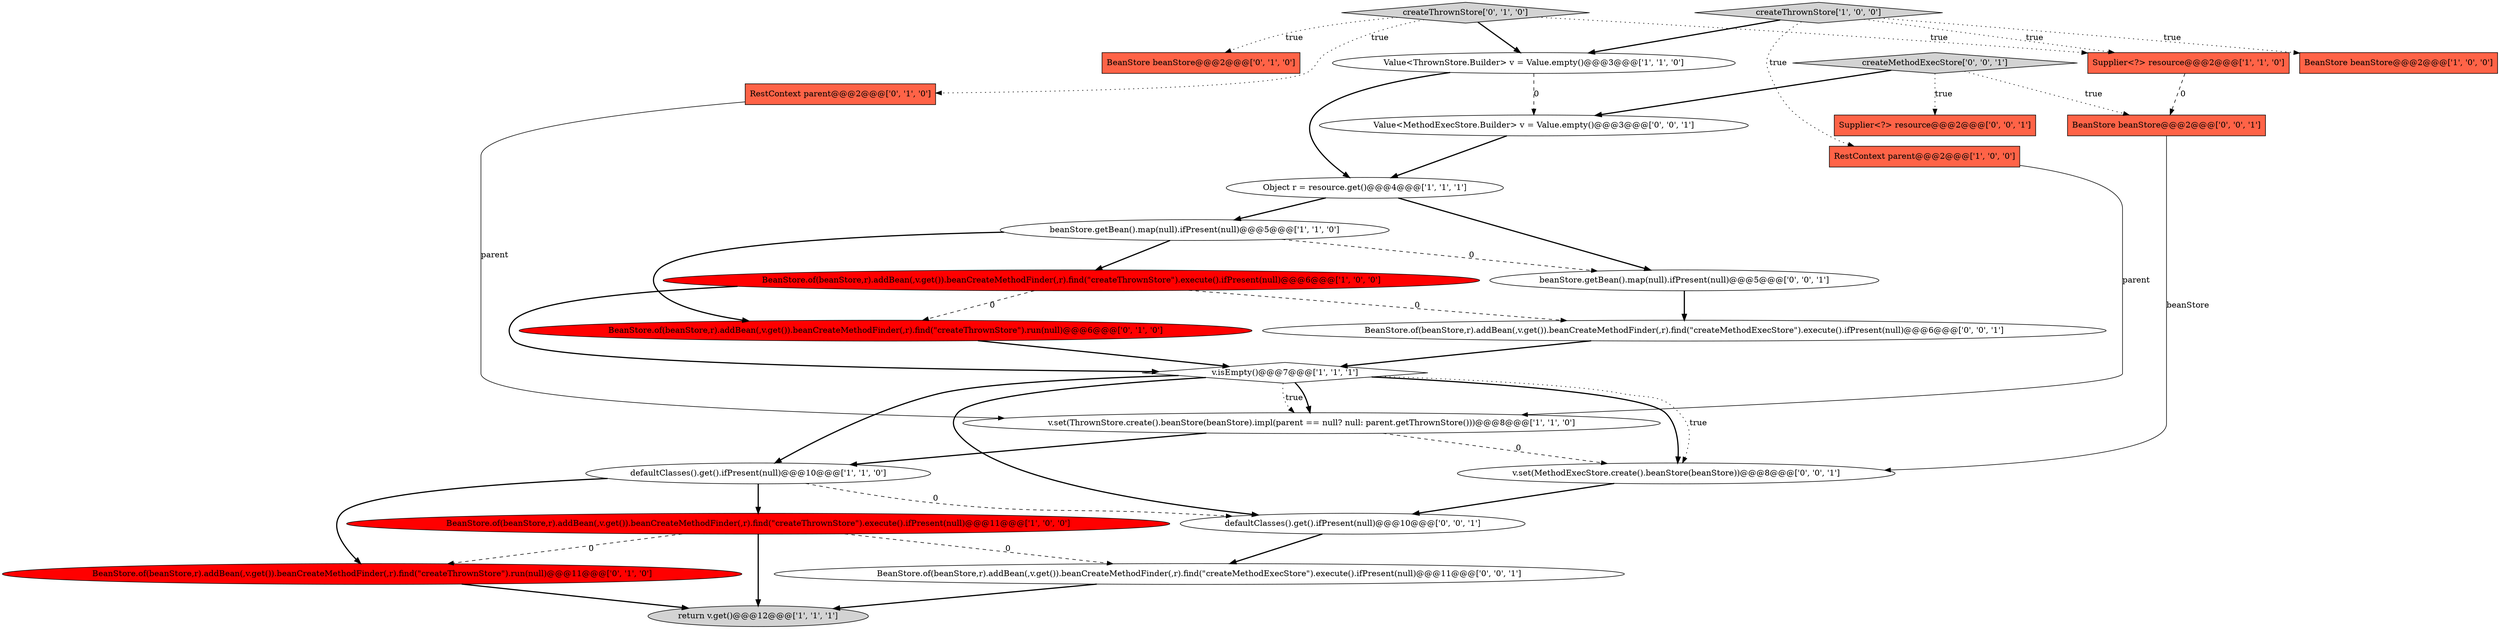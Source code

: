 digraph {
5 [style = filled, label = "defaultClasses().get().ifPresent(null)@@@10@@@['1', '1', '0']", fillcolor = white, shape = ellipse image = "AAA0AAABBB1BBB"];
1 [style = filled, label = "Object r = resource.get()@@@4@@@['1', '1', '1']", fillcolor = white, shape = ellipse image = "AAA0AAABBB1BBB"];
2 [style = filled, label = "BeanStore.of(beanStore,r).addBean(,v.get()).beanCreateMethodFinder(,r).find(\"createThrownStore\").execute().ifPresent(null)@@@6@@@['1', '0', '0']", fillcolor = red, shape = ellipse image = "AAA1AAABBB1BBB"];
13 [style = filled, label = "RestContext parent@@@2@@@['0', '1', '0']", fillcolor = tomato, shape = box image = "AAA0AAABBB2BBB"];
23 [style = filled, label = "Supplier<?> resource@@@2@@@['0', '0', '1']", fillcolor = tomato, shape = box image = "AAA0AAABBB3BBB"];
4 [style = filled, label = "BeanStore beanStore@@@2@@@['1', '0', '0']", fillcolor = tomato, shape = box image = "AAA0AAABBB1BBB"];
21 [style = filled, label = "defaultClasses().get().ifPresent(null)@@@10@@@['0', '0', '1']", fillcolor = white, shape = ellipse image = "AAA0AAABBB3BBB"];
15 [style = filled, label = "BeanStore.of(beanStore,r).addBean(,v.get()).beanCreateMethodFinder(,r).find(\"createThrownStore\").run(null)@@@11@@@['0', '1', '0']", fillcolor = red, shape = ellipse image = "AAA1AAABBB2BBB"];
16 [style = filled, label = "BeanStore.of(beanStore,r).addBean(,v.get()).beanCreateMethodFinder(,r).find(\"createThrownStore\").run(null)@@@6@@@['0', '1', '0']", fillcolor = red, shape = ellipse image = "AAA1AAABBB2BBB"];
24 [style = filled, label = "Value<MethodExecStore.Builder> v = Value.empty()@@@3@@@['0', '0', '1']", fillcolor = white, shape = ellipse image = "AAA0AAABBB3BBB"];
11 [style = filled, label = "return v.get()@@@12@@@['1', '1', '1']", fillcolor = lightgray, shape = ellipse image = "AAA0AAABBB1BBB"];
19 [style = filled, label = "BeanStore.of(beanStore,r).addBean(,v.get()).beanCreateMethodFinder(,r).find(\"createMethodExecStore\").execute().ifPresent(null)@@@11@@@['0', '0', '1']", fillcolor = white, shape = ellipse image = "AAA0AAABBB3BBB"];
22 [style = filled, label = "BeanStore.of(beanStore,r).addBean(,v.get()).beanCreateMethodFinder(,r).find(\"createMethodExecStore\").execute().ifPresent(null)@@@6@@@['0', '0', '1']", fillcolor = white, shape = ellipse image = "AAA0AAABBB3BBB"];
18 [style = filled, label = "beanStore.getBean().map(null).ifPresent(null)@@@5@@@['0', '0', '1']", fillcolor = white, shape = ellipse image = "AAA0AAABBB3BBB"];
14 [style = filled, label = "BeanStore beanStore@@@2@@@['0', '1', '0']", fillcolor = tomato, shape = box image = "AAA0AAABBB2BBB"];
6 [style = filled, label = "RestContext parent@@@2@@@['1', '0', '0']", fillcolor = tomato, shape = box image = "AAA0AAABBB1BBB"];
20 [style = filled, label = "createMethodExecStore['0', '0', '1']", fillcolor = lightgray, shape = diamond image = "AAA0AAABBB3BBB"];
10 [style = filled, label = "BeanStore.of(beanStore,r).addBean(,v.get()).beanCreateMethodFinder(,r).find(\"createThrownStore\").execute().ifPresent(null)@@@11@@@['1', '0', '0']", fillcolor = red, shape = ellipse image = "AAA1AAABBB1BBB"];
12 [style = filled, label = "beanStore.getBean().map(null).ifPresent(null)@@@5@@@['1', '1', '0']", fillcolor = white, shape = ellipse image = "AAA0AAABBB1BBB"];
26 [style = filled, label = "v.set(MethodExecStore.create().beanStore(beanStore))@@@8@@@['0', '0', '1']", fillcolor = white, shape = ellipse image = "AAA0AAABBB3BBB"];
17 [style = filled, label = "createThrownStore['0', '1', '0']", fillcolor = lightgray, shape = diamond image = "AAA0AAABBB2BBB"];
7 [style = filled, label = "Supplier<?> resource@@@2@@@['1', '1', '0']", fillcolor = tomato, shape = box image = "AAA0AAABBB1BBB"];
8 [style = filled, label = "v.set(ThrownStore.create().beanStore(beanStore).impl(parent == null? null: parent.getThrownStore()))@@@8@@@['1', '1', '0']", fillcolor = white, shape = ellipse image = "AAA0AAABBB1BBB"];
9 [style = filled, label = "Value<ThrownStore.Builder> v = Value.empty()@@@3@@@['1', '1', '0']", fillcolor = white, shape = ellipse image = "AAA0AAABBB1BBB"];
0 [style = filled, label = "v.isEmpty()@@@7@@@['1', '1', '1']", fillcolor = white, shape = diamond image = "AAA0AAABBB1BBB"];
3 [style = filled, label = "createThrownStore['1', '0', '0']", fillcolor = lightgray, shape = diamond image = "AAA0AAABBB1BBB"];
25 [style = filled, label = "BeanStore beanStore@@@2@@@['0', '0', '1']", fillcolor = tomato, shape = box image = "AAA0AAABBB3BBB"];
10->15 [style = dashed, label="0"];
5->10 [style = bold, label=""];
16->0 [style = bold, label=""];
3->7 [style = dotted, label="true"];
20->25 [style = dotted, label="true"];
0->26 [style = bold, label=""];
21->19 [style = bold, label=""];
9->24 [style = dashed, label="0"];
10->19 [style = dashed, label="0"];
17->9 [style = bold, label=""];
17->14 [style = dotted, label="true"];
3->4 [style = dotted, label="true"];
5->15 [style = bold, label=""];
1->18 [style = bold, label=""];
19->11 [style = bold, label=""];
25->26 [style = solid, label="beanStore"];
12->16 [style = bold, label=""];
0->21 [style = bold, label=""];
3->6 [style = dotted, label="true"];
13->8 [style = solid, label="parent"];
26->21 [style = bold, label=""];
0->8 [style = dotted, label="true"];
3->9 [style = bold, label=""];
12->2 [style = bold, label=""];
2->0 [style = bold, label=""];
18->22 [style = bold, label=""];
22->0 [style = bold, label=""];
15->11 [style = bold, label=""];
8->5 [style = bold, label=""];
2->16 [style = dashed, label="0"];
20->23 [style = dotted, label="true"];
0->8 [style = bold, label=""];
1->12 [style = bold, label=""];
7->25 [style = dashed, label="0"];
5->21 [style = dashed, label="0"];
12->18 [style = dashed, label="0"];
17->7 [style = dotted, label="true"];
24->1 [style = bold, label=""];
9->1 [style = bold, label=""];
20->24 [style = bold, label=""];
17->13 [style = dotted, label="true"];
0->26 [style = dotted, label="true"];
2->22 [style = dashed, label="0"];
8->26 [style = dashed, label="0"];
6->8 [style = solid, label="parent"];
0->5 [style = bold, label=""];
10->11 [style = bold, label=""];
}
